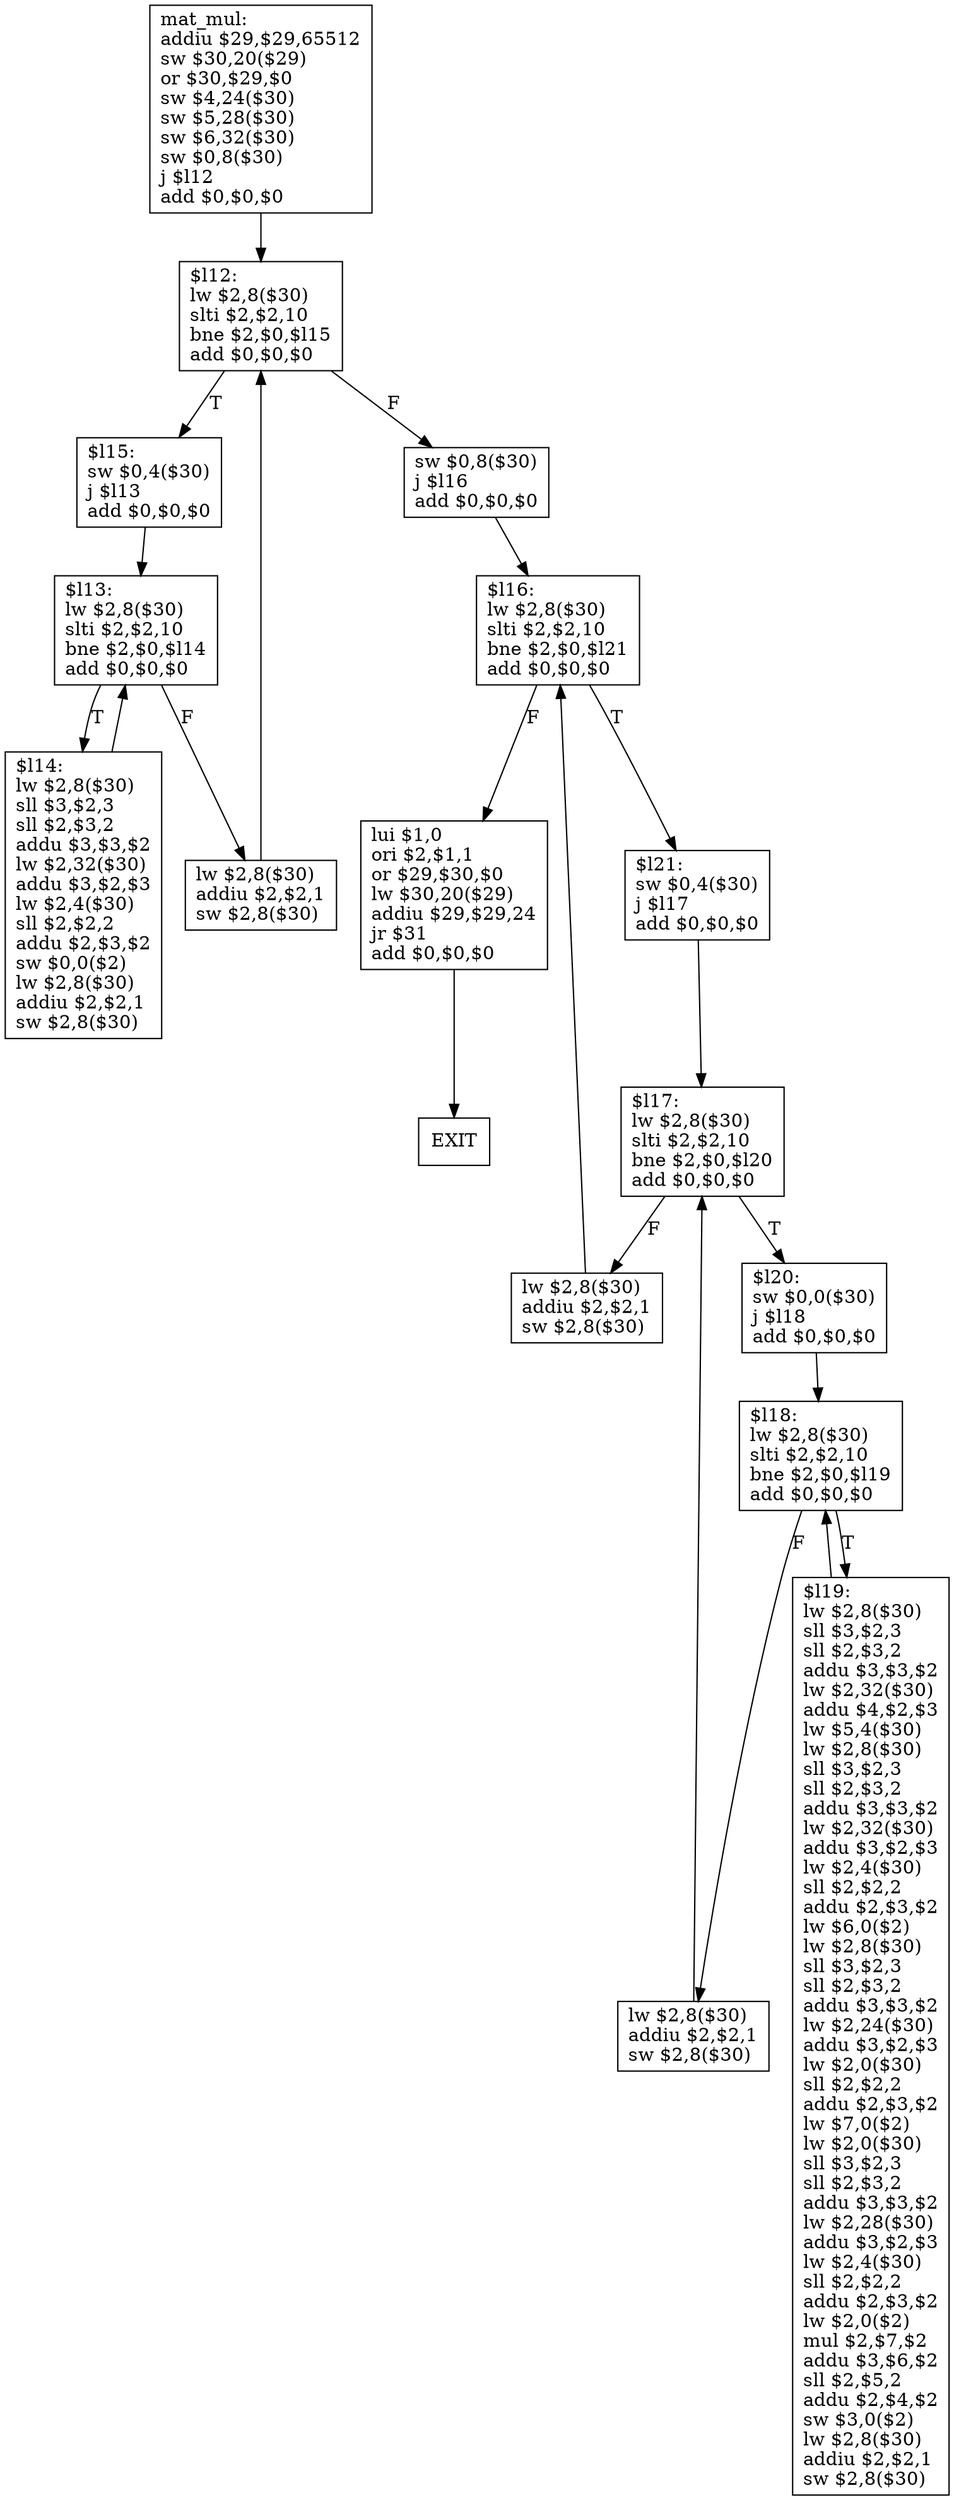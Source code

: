 digraph G1 {
node [shape = box];
BB0 [label = "mat_mul:\laddiu $29,$29,65512\lsw $30,20($29)\lor $30,$29,$0\lsw $4,24($30)\lsw $5,28($30)\lsw $6,32($30)\lsw $0,8($30)\lj $l12\ladd $0,$0,$0\l"] ;
BB0 -> BB5 [style = filled, label = ""];
BB5 [label = "$l12:\llw $2,8($30)\lslti $2,$2,10\lbne $2,$0,$l15\ladd $0,$0,$0\l"] ;
BB5 -> BB1 [style = filled, label = "T"];
BB5 -> BB6[style = filled, label = "F"];
BB1 [label = "$l15:\lsw $0,4($30)\lj $l13\ladd $0,$0,$0\l"] ;
BB1 -> BB3 [style = filled, label = ""];
BB3 [label = "$l13:\llw $2,8($30)\lslti $2,$2,10\lbne $2,$0,$l14\ladd $0,$0,$0\l"] ;
BB3 -> BB2 [style = filled, label = "T"];
BB3 -> BB4[style = filled, label = "F"];
BB2 [label = "$l14:\llw $2,8($30)\lsll $3,$2,3\lsll $2,$3,2\laddu $3,$3,$2\llw $2,32($30)\laddu $3,$2,$3\llw $2,4($30)\lsll $2,$2,2\laddu $2,$3,$2\lsw $0,0($2)\llw $2,8($30)\laddiu $2,$2,1\lsw $2,8($30)\l"] ;
BB2 -> BB3 [style = filled, label = ""];
BB4 [label = "lw $2,8($30)\laddiu $2,$2,1\lsw $2,8($30)\l"] ;
BB4 -> BB5 [style = filled, label = ""];
BB6 [label = "sw $0,8($30)\lj $l16\ladd $0,$0,$0\l"] ;
BB6 -> BB14 [style = filled, label = ""];
BB14 [label = "$l16:\llw $2,8($30)\lslti $2,$2,10\lbne $2,$0,$l21\ladd $0,$0,$0\l"] ;
BB14 -> BB7 [style = filled, label = "T"];
BB14 -> BB15[style = filled, label = "F"];
BB7 [label = "$l21:\lsw $0,4($30)\lj $l17\ladd $0,$0,$0\l"] ;
BB7 -> BB12 [style = filled, label = ""];
BB12 [label = "$l17:\llw $2,8($30)\lslti $2,$2,10\lbne $2,$0,$l20\ladd $0,$0,$0\l"] ;
BB12 -> BB8 [style = filled, label = "T"];
BB12 -> BB13[style = filled, label = "F"];
BB8 [label = "$l20:\lsw $0,0($30)\lj $l18\ladd $0,$0,$0\l"] ;
BB8 -> BB10 [style = filled, label = ""];
BB10 [label = "$l18:\llw $2,8($30)\lslti $2,$2,10\lbne $2,$0,$l19\ladd $0,$0,$0\l"] ;
BB10 -> BB9 [style = filled, label = "T"];
BB10 -> BB11[style = filled, label = "F"];
BB9 [label = "$l19:\llw $2,8($30)\lsll $3,$2,3\lsll $2,$3,2\laddu $3,$3,$2\llw $2,32($30)\laddu $4,$2,$3\llw $5,4($30)\llw $2,8($30)\lsll $3,$2,3\lsll $2,$3,2\laddu $3,$3,$2\llw $2,32($30)\laddu $3,$2,$3\llw $2,4($30)\lsll $2,$2,2\laddu $2,$3,$2\llw $6,0($2)\llw $2,8($30)\lsll $3,$2,3\lsll $2,$3,2\laddu $3,$3,$2\llw $2,24($30)\laddu $3,$2,$3\llw $2,0($30)\lsll $2,$2,2\laddu $2,$3,$2\llw $7,0($2)\llw $2,0($30)\lsll $3,$2,3\lsll $2,$3,2\laddu $3,$3,$2\llw $2,28($30)\laddu $3,$2,$3\llw $2,4($30)\lsll $2,$2,2\laddu $2,$3,$2\llw $2,0($2)\lmul $2,$7,$2\laddu $3,$6,$2\lsll $2,$5,2\laddu $2,$4,$2\lsw $3,0($2)\llw $2,8($30)\laddiu $2,$2,1\lsw $2,8($30)\l"] ;
BB9 -> BB10 [style = filled, label = ""];
BB11 [label = "lw $2,8($30)\laddiu $2,$2,1\lsw $2,8($30)\l"] ;
BB11 -> BB12 [style = filled, label = ""];
BB13 [label = "lw $2,8($30)\laddiu $2,$2,1\lsw $2,8($30)\l"] ;
BB13 -> BB14 [style = filled, label = ""];
BB15 [label = "lui $1,0\lori $2,$1,1\lor $29,$30,$0\llw $30,20($29)\laddiu $29,$29,24\ljr $31\ladd $0,$0,$0\l"] ;
BB15 -> EXIT  [style = filled, label = ""];
}
